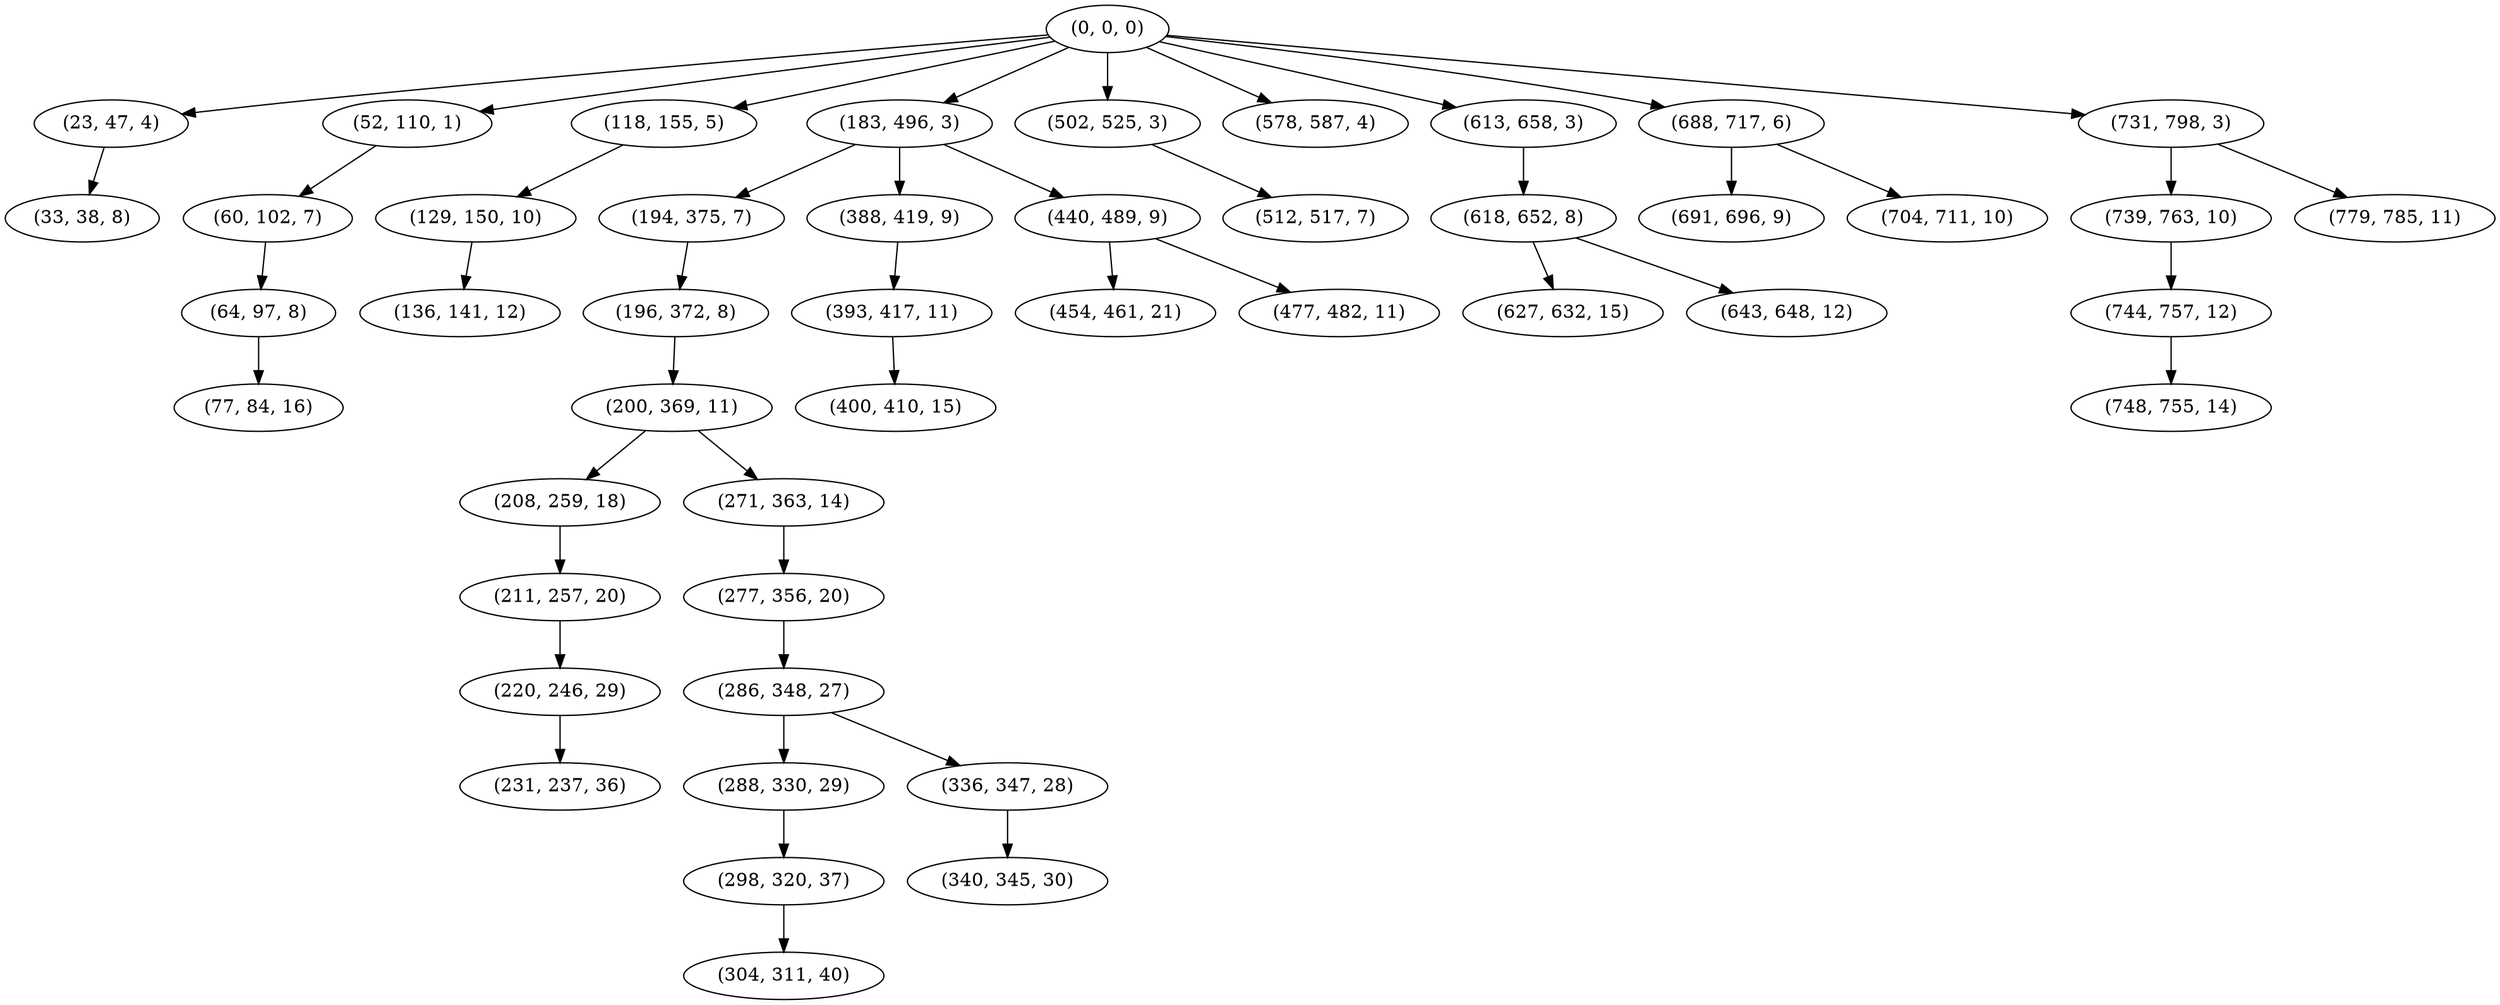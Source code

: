 digraph tree {
    "(0, 0, 0)";
    "(23, 47, 4)";
    "(33, 38, 8)";
    "(52, 110, 1)";
    "(60, 102, 7)";
    "(64, 97, 8)";
    "(77, 84, 16)";
    "(118, 155, 5)";
    "(129, 150, 10)";
    "(136, 141, 12)";
    "(183, 496, 3)";
    "(194, 375, 7)";
    "(196, 372, 8)";
    "(200, 369, 11)";
    "(208, 259, 18)";
    "(211, 257, 20)";
    "(220, 246, 29)";
    "(231, 237, 36)";
    "(271, 363, 14)";
    "(277, 356, 20)";
    "(286, 348, 27)";
    "(288, 330, 29)";
    "(298, 320, 37)";
    "(304, 311, 40)";
    "(336, 347, 28)";
    "(340, 345, 30)";
    "(388, 419, 9)";
    "(393, 417, 11)";
    "(400, 410, 15)";
    "(440, 489, 9)";
    "(454, 461, 21)";
    "(477, 482, 11)";
    "(502, 525, 3)";
    "(512, 517, 7)";
    "(578, 587, 4)";
    "(613, 658, 3)";
    "(618, 652, 8)";
    "(627, 632, 15)";
    "(643, 648, 12)";
    "(688, 717, 6)";
    "(691, 696, 9)";
    "(704, 711, 10)";
    "(731, 798, 3)";
    "(739, 763, 10)";
    "(744, 757, 12)";
    "(748, 755, 14)";
    "(779, 785, 11)";
    "(0, 0, 0)" -> "(23, 47, 4)";
    "(0, 0, 0)" -> "(52, 110, 1)";
    "(0, 0, 0)" -> "(118, 155, 5)";
    "(0, 0, 0)" -> "(183, 496, 3)";
    "(0, 0, 0)" -> "(502, 525, 3)";
    "(0, 0, 0)" -> "(578, 587, 4)";
    "(0, 0, 0)" -> "(613, 658, 3)";
    "(0, 0, 0)" -> "(688, 717, 6)";
    "(0, 0, 0)" -> "(731, 798, 3)";
    "(23, 47, 4)" -> "(33, 38, 8)";
    "(52, 110, 1)" -> "(60, 102, 7)";
    "(60, 102, 7)" -> "(64, 97, 8)";
    "(64, 97, 8)" -> "(77, 84, 16)";
    "(118, 155, 5)" -> "(129, 150, 10)";
    "(129, 150, 10)" -> "(136, 141, 12)";
    "(183, 496, 3)" -> "(194, 375, 7)";
    "(183, 496, 3)" -> "(388, 419, 9)";
    "(183, 496, 3)" -> "(440, 489, 9)";
    "(194, 375, 7)" -> "(196, 372, 8)";
    "(196, 372, 8)" -> "(200, 369, 11)";
    "(200, 369, 11)" -> "(208, 259, 18)";
    "(200, 369, 11)" -> "(271, 363, 14)";
    "(208, 259, 18)" -> "(211, 257, 20)";
    "(211, 257, 20)" -> "(220, 246, 29)";
    "(220, 246, 29)" -> "(231, 237, 36)";
    "(271, 363, 14)" -> "(277, 356, 20)";
    "(277, 356, 20)" -> "(286, 348, 27)";
    "(286, 348, 27)" -> "(288, 330, 29)";
    "(286, 348, 27)" -> "(336, 347, 28)";
    "(288, 330, 29)" -> "(298, 320, 37)";
    "(298, 320, 37)" -> "(304, 311, 40)";
    "(336, 347, 28)" -> "(340, 345, 30)";
    "(388, 419, 9)" -> "(393, 417, 11)";
    "(393, 417, 11)" -> "(400, 410, 15)";
    "(440, 489, 9)" -> "(454, 461, 21)";
    "(440, 489, 9)" -> "(477, 482, 11)";
    "(502, 525, 3)" -> "(512, 517, 7)";
    "(613, 658, 3)" -> "(618, 652, 8)";
    "(618, 652, 8)" -> "(627, 632, 15)";
    "(618, 652, 8)" -> "(643, 648, 12)";
    "(688, 717, 6)" -> "(691, 696, 9)";
    "(688, 717, 6)" -> "(704, 711, 10)";
    "(731, 798, 3)" -> "(739, 763, 10)";
    "(731, 798, 3)" -> "(779, 785, 11)";
    "(739, 763, 10)" -> "(744, 757, 12)";
    "(744, 757, 12)" -> "(748, 755, 14)";
}
